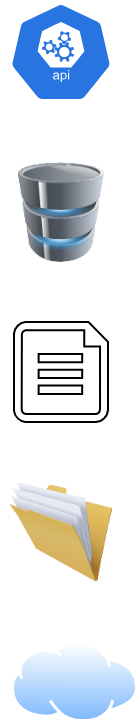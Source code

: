 <mxfile version="22.1.4" type="github">
  <diagram name="Page-1" id="Eh_BCX8K2EOpvghZnZSi">
    <mxGraphModel dx="794" dy="390" grid="1" gridSize="10" guides="1" tooltips="1" connect="1" arrows="1" fold="1" page="1" pageScale="1" pageWidth="827" pageHeight="1169" background="none" math="0" shadow="0">
      <root>
        <mxCell id="0" />
        <mxCell id="1" parent="0" />
        <mxCell id="DgK37lbpcqMrue05Y1sJ-1" value="" style="sketch=0;html=1;dashed=0;whitespace=wrap;fillColor=#2875E2;strokeColor=#ffffff;points=[[0.005,0.63,0],[0.1,0.2,0],[0.9,0.2,0],[0.5,0,0],[0.995,0.63,0],[0.72,0.99,0],[0.5,1,0],[0.28,0.99,0]];verticalLabelPosition=bottom;align=center;verticalAlign=top;shape=mxgraph.kubernetes.icon;prIcon=api" vertex="1" parent="1">
          <mxGeometry x="15" y="110" width="55" height="50" as="geometry" />
        </mxCell>
        <mxCell id="DgK37lbpcqMrue05Y1sJ-2" value="" style="image;html=1;image=img/lib/clip_art/computers/Database_128x128.png" vertex="1" parent="1">
          <mxGeometry x="17.5" y="190" width="50" height="50" as="geometry" />
        </mxCell>
        <mxCell id="DgK37lbpcqMrue05Y1sJ-4" value="" style="sketch=0;aspect=fixed;pointerEvents=1;shadow=0;dashed=0;html=1;labelPosition=center;verticalLabelPosition=bottom;verticalAlign=top;align=center;shape=mxgraph.azure.file" vertex="1" parent="1">
          <mxGeometry x="19" y="270" width="47" height="50" as="geometry" />
        </mxCell>
        <mxCell id="DgK37lbpcqMrue05Y1sJ-5" value="" style="image;html=1;image=img/lib/clip_art/general/Full_Folder_128x128.png" vertex="1" parent="1">
          <mxGeometry x="12" y="350" width="61" height="50" as="geometry" />
        </mxCell>
        <mxCell id="DgK37lbpcqMrue05Y1sJ-7" value="" style="image;aspect=fixed;perimeter=ellipsePerimeter;html=1;align=center;shadow=0;dashed=0;spacingTop=3;image=img/lib/active_directory/internet_cloud.svg;imageBorder=none;strokeWidth=0;" vertex="1" parent="1">
          <mxGeometry x="17.5" y="430" width="63.49" height="40" as="geometry" />
        </mxCell>
      </root>
    </mxGraphModel>
  </diagram>
</mxfile>
